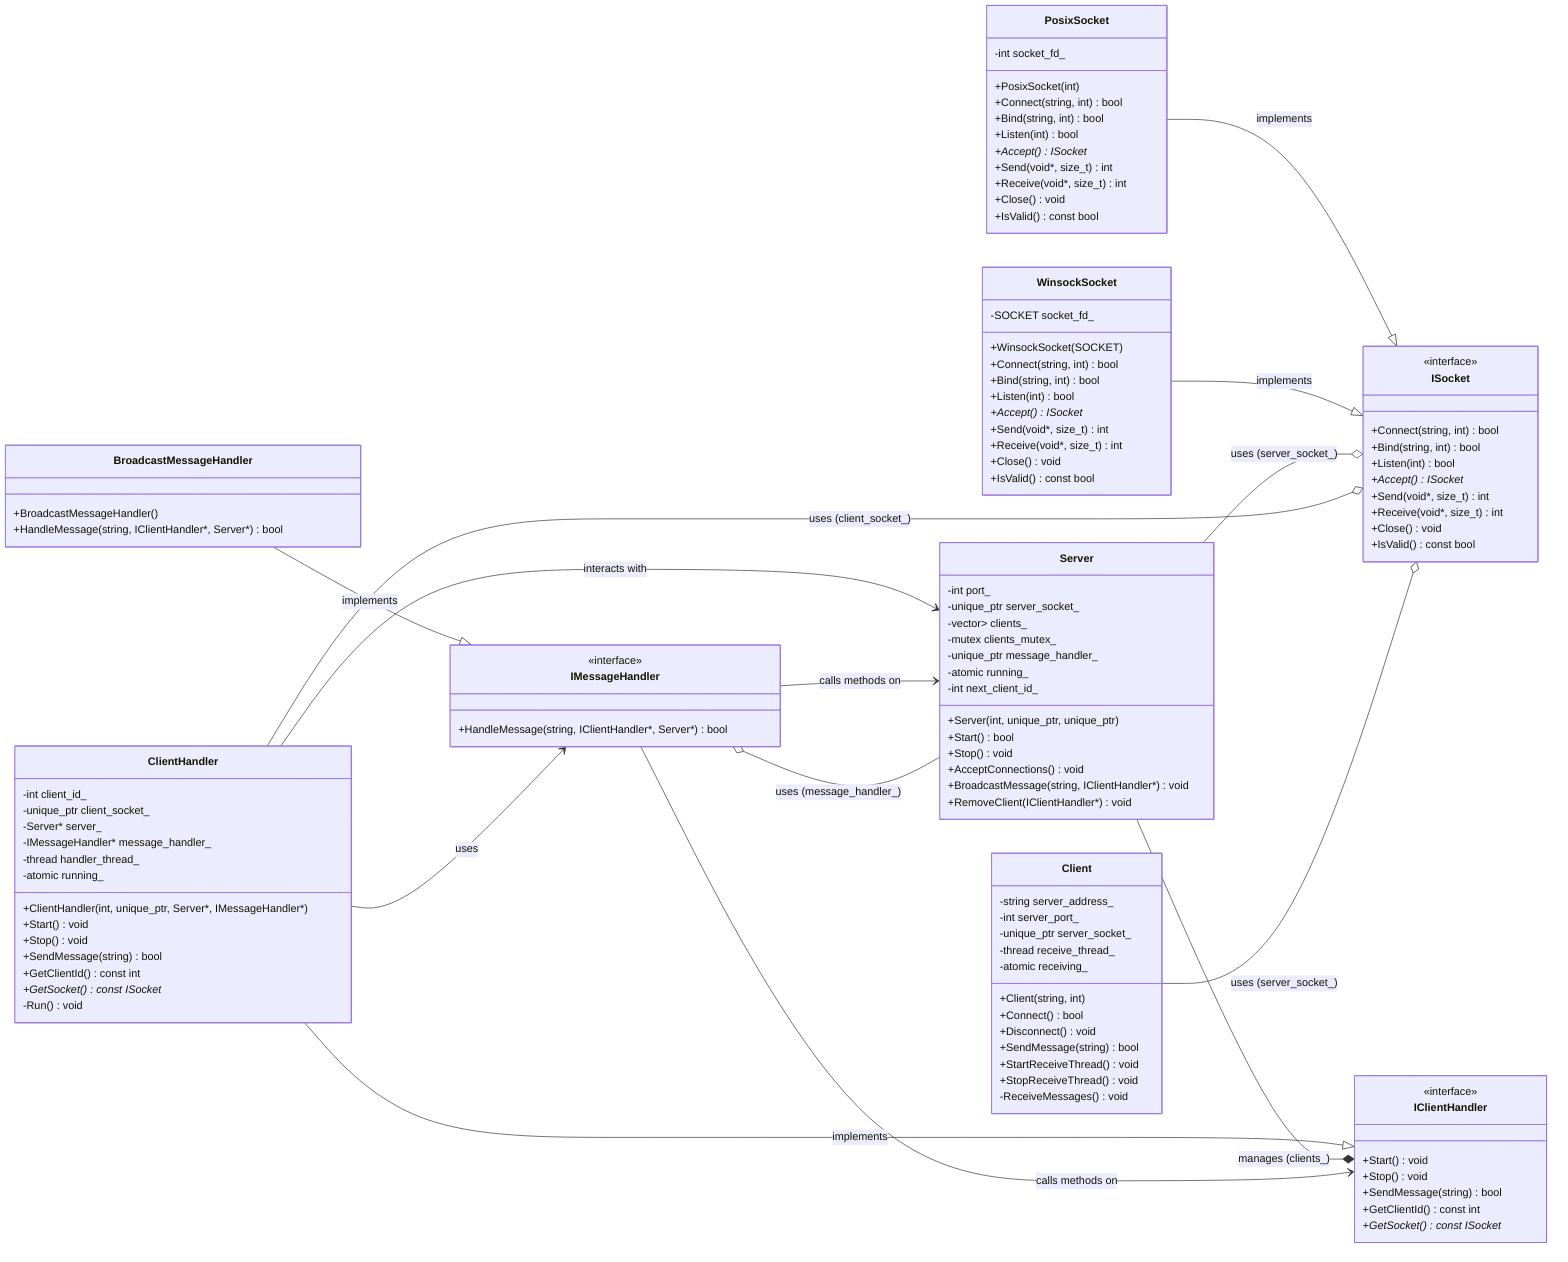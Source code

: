 classDiagram
    direction LR

    %% Interfaces
    class ISocket {
        <<interface>>
        +Connect(string, int) bool
        +Bind(string, int) bool
        +Listen(int) bool
        +Accept() ISocket*
        +Send(void*, size_t) int
        +Receive(void*, size_t) int
        +Close() void
        +IsValid() const bool
    }

    class IMessageHandler {
        <<interface>>
        +HandleMessage(string, IClientHandler*, Server*) bool
    }

    class IClientHandler {
        <<interface>>
        +Start() void
        +Stop() void
        +SendMessage(string) bool
        +GetClientId() const int
        +GetSocket() const ISocket*
    }

    %% Concrete Implementations
    class PosixSocket {
        -int socket_fd_
        +PosixSocket(int)
        +Connect(string, int) bool
        +Bind(string, int) bool
        +Listen(int) bool
        +Accept() ISocket*
        +Send(void*, size_t) int
        +Receive(void*, size_t) int
        +Close() void
        +IsValid() const bool
    }

    class WinsockSocket {
        -SOCKET socket_fd_
        +WinsockSocket(SOCKET)
        +Connect(string, int) bool
        +Bind(string, int) bool
        +Listen(int) bool
        +Accept() ISocket*
        +Send(void*, size_t) int
        +Receive(void*, size_t) int
        +Close() void
        +IsValid() const bool
    }

    class BroadcastMessageHandler {
        +BroadcastMessageHandler()
        +HandleMessage(string, IClientHandler*, Server*) bool
    }

    class ClientHandler {
        -int client_id_
        -unique_ptr<ISocket> client_socket_
        -Server* server_
        -IMessageHandler* message_handler_
        -thread handler_thread_
        -atomic<bool> running_
        +ClientHandler(int, unique_ptr<ISocket>, Server*, IMessageHandler*)
        +Start() void
        +Stop() void
        +SendMessage(string) bool
        +GetClientId() const int
        +GetSocket() const ISocket*
        -Run() void
    }

    %% Main Classes
    class Server {
        -int port_
        -unique_ptr<ISocket> server_socket_
        -vector<unique_ptr<IClientHandler>> clients_
        -mutex clients_mutex_
        -unique_ptr<IMessageHandler> message_handler_
        -atomic<bool> running_
        -int next_client_id_
        +Server(int, unique_ptr<ISocket>, unique_ptr<IMessageHandler>)
        +Start() bool
        +Stop() void
        +AcceptConnections() void
        +BroadcastMessage(string, IClientHandler*) void
        +RemoveClient(IClientHandler*) void
    }

    class Client {
        -string server_address_
        -int server_port_
        -unique_ptr<ISocket> server_socket_
        -thread receive_thread_
        -atomic<bool> receiving_
        +Client(string, int)
        +Connect() bool
        +Disconnect() void
        +SendMessage(string) bool
        +StartReceiveThread() void
        +StopReceiveThread() void
        -ReceiveMessages() void
    }

    %% Relationships
    PosixSocket --|> ISocket : implements
    WinsockSocket --|> ISocket : implements
    BroadcastMessageHandler --|> IMessageHandler : implements
    ClientHandler --|> IClientHandler : implements

    Server --o ISocket : uses (server_socket_)
    Server --o IMessageHandler : uses (message_handler_)
    Server --* IClientHandler : manages (clients_)

    ClientHandler --o ISocket : uses (client_socket_)
    ClientHandler --> Server : interacts with
    ClientHandler --> IMessageHandler : uses

    IMessageHandler --> Server : calls methods on
    IMessageHandler --> IClientHandler : calls methods on

    Client --o ISocket : uses (server_socket_)